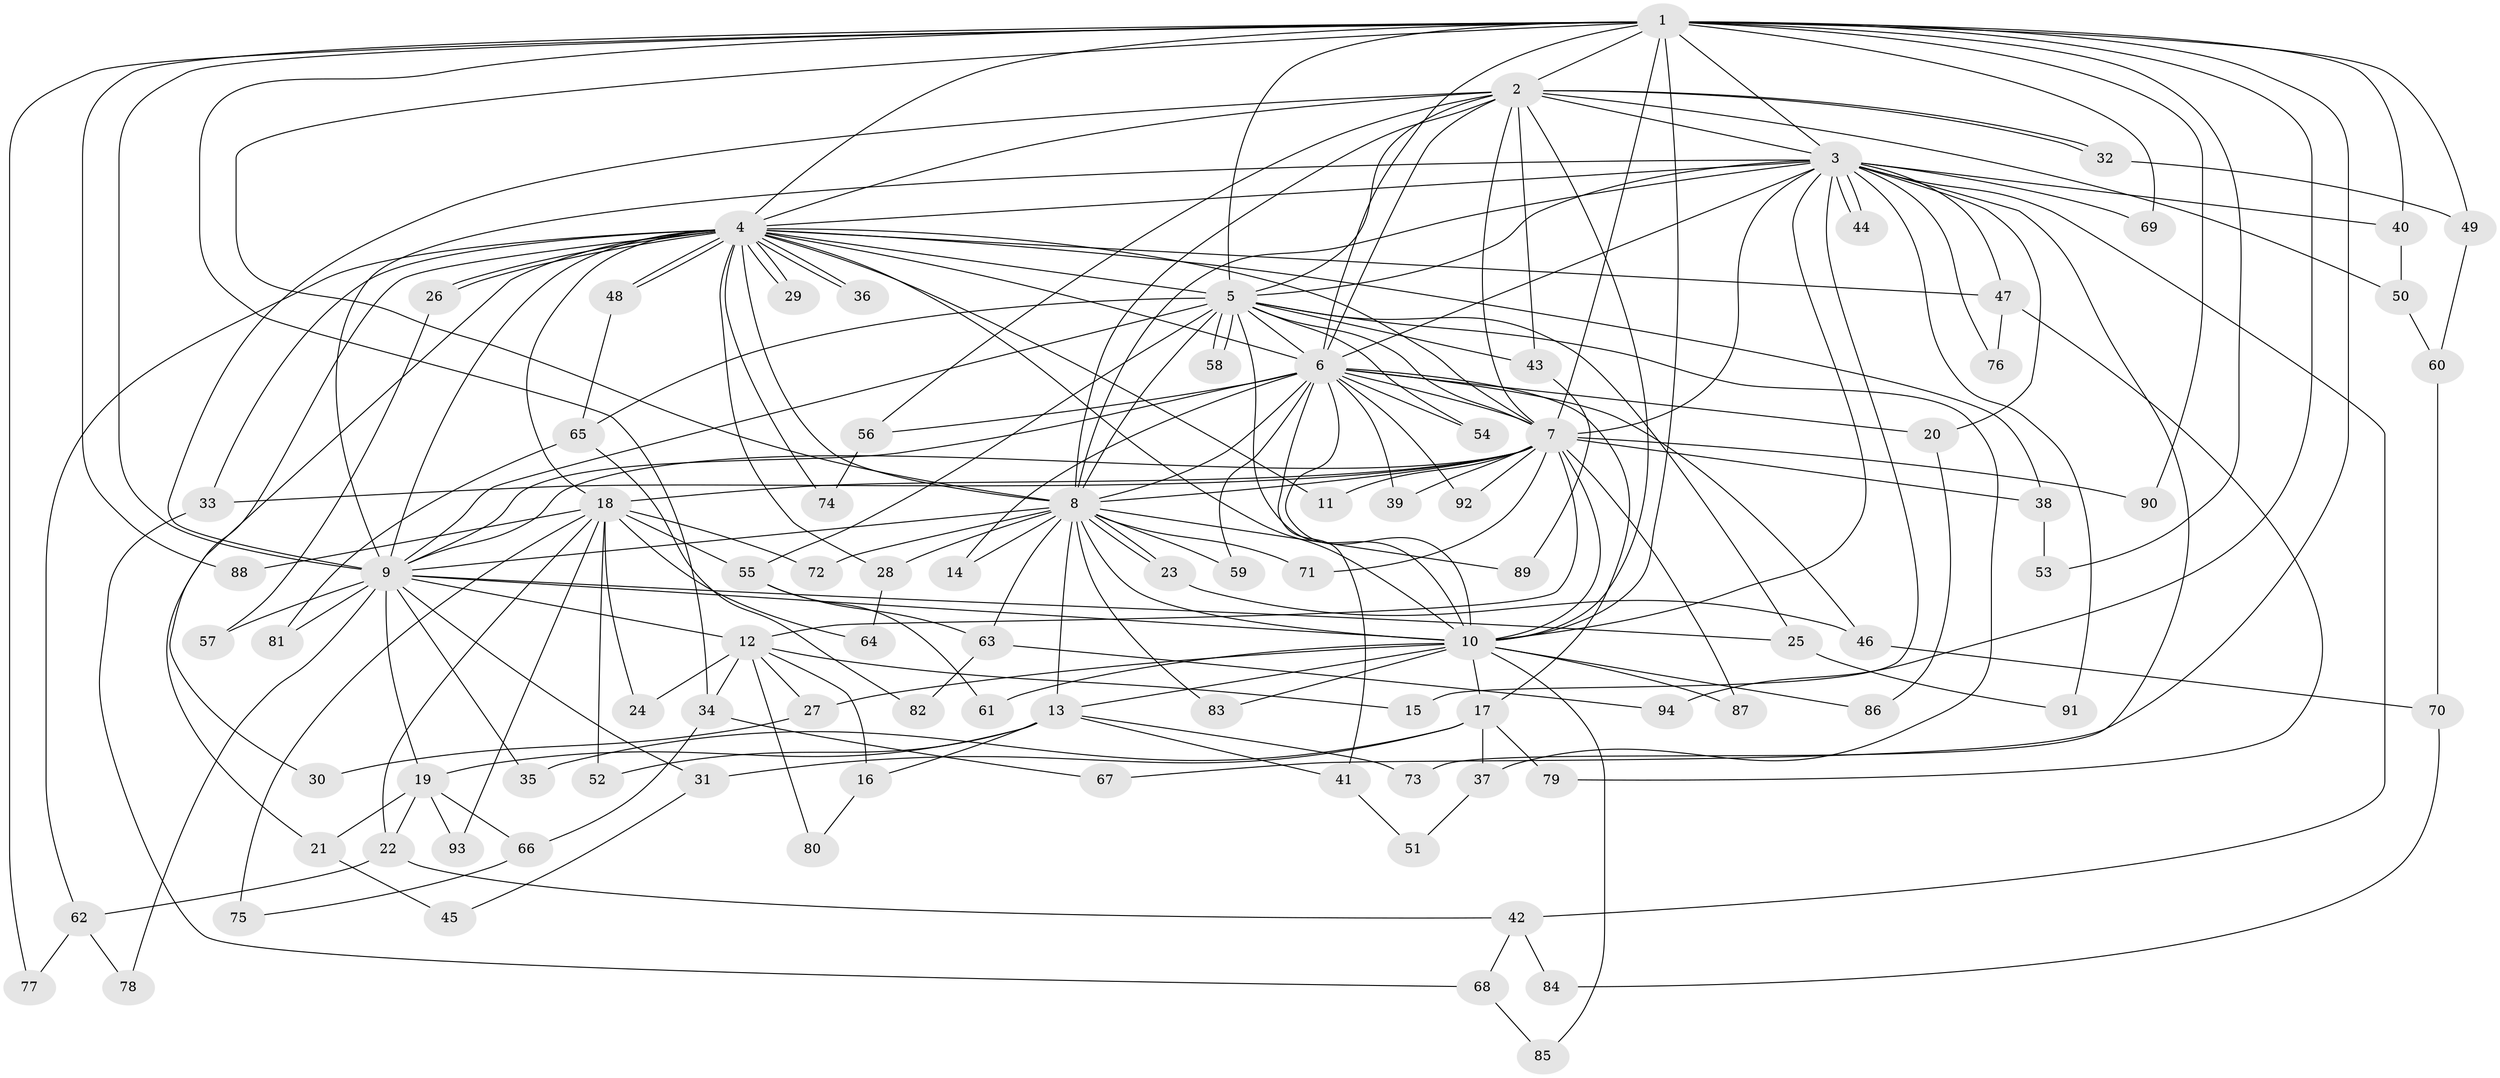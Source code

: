 // Generated by graph-tools (version 1.1) at 2025/46/03/09/25 04:46:23]
// undirected, 94 vertices, 213 edges
graph export_dot {
graph [start="1"]
  node [color=gray90,style=filled];
  1;
  2;
  3;
  4;
  5;
  6;
  7;
  8;
  9;
  10;
  11;
  12;
  13;
  14;
  15;
  16;
  17;
  18;
  19;
  20;
  21;
  22;
  23;
  24;
  25;
  26;
  27;
  28;
  29;
  30;
  31;
  32;
  33;
  34;
  35;
  36;
  37;
  38;
  39;
  40;
  41;
  42;
  43;
  44;
  45;
  46;
  47;
  48;
  49;
  50;
  51;
  52;
  53;
  54;
  55;
  56;
  57;
  58;
  59;
  60;
  61;
  62;
  63;
  64;
  65;
  66;
  67;
  68;
  69;
  70;
  71;
  72;
  73;
  74;
  75;
  76;
  77;
  78;
  79;
  80;
  81;
  82;
  83;
  84;
  85;
  86;
  87;
  88;
  89;
  90;
  91;
  92;
  93;
  94;
  1 -- 2;
  1 -- 3;
  1 -- 4;
  1 -- 5;
  1 -- 6;
  1 -- 7;
  1 -- 8;
  1 -- 9;
  1 -- 10;
  1 -- 34;
  1 -- 40;
  1 -- 49;
  1 -- 53;
  1 -- 67;
  1 -- 69;
  1 -- 77;
  1 -- 88;
  1 -- 90;
  1 -- 94;
  2 -- 3;
  2 -- 4;
  2 -- 5;
  2 -- 6;
  2 -- 7;
  2 -- 8;
  2 -- 9;
  2 -- 10;
  2 -- 32;
  2 -- 32;
  2 -- 43;
  2 -- 50;
  2 -- 56;
  3 -- 4;
  3 -- 5;
  3 -- 6;
  3 -- 7;
  3 -- 8;
  3 -- 9;
  3 -- 10;
  3 -- 15;
  3 -- 20;
  3 -- 40;
  3 -- 42;
  3 -- 44;
  3 -- 44;
  3 -- 47;
  3 -- 69;
  3 -- 73;
  3 -- 76;
  3 -- 91;
  4 -- 5;
  4 -- 6;
  4 -- 7;
  4 -- 8;
  4 -- 9;
  4 -- 10;
  4 -- 11;
  4 -- 18;
  4 -- 21;
  4 -- 26;
  4 -- 26;
  4 -- 28;
  4 -- 29;
  4 -- 29;
  4 -- 30;
  4 -- 33;
  4 -- 36;
  4 -- 36;
  4 -- 38;
  4 -- 47;
  4 -- 48;
  4 -- 48;
  4 -- 62;
  4 -- 74;
  5 -- 6;
  5 -- 7;
  5 -- 8;
  5 -- 9;
  5 -- 10;
  5 -- 25;
  5 -- 37;
  5 -- 43;
  5 -- 54;
  5 -- 55;
  5 -- 58;
  5 -- 58;
  5 -- 65;
  6 -- 7;
  6 -- 8;
  6 -- 9;
  6 -- 10;
  6 -- 14;
  6 -- 17;
  6 -- 20;
  6 -- 39;
  6 -- 41;
  6 -- 46;
  6 -- 54;
  6 -- 56;
  6 -- 59;
  6 -- 92;
  7 -- 8;
  7 -- 9;
  7 -- 10;
  7 -- 11;
  7 -- 12;
  7 -- 18;
  7 -- 33;
  7 -- 38;
  7 -- 39;
  7 -- 71;
  7 -- 87;
  7 -- 90;
  7 -- 92;
  8 -- 9;
  8 -- 10;
  8 -- 13;
  8 -- 14;
  8 -- 23;
  8 -- 23;
  8 -- 28;
  8 -- 59;
  8 -- 63;
  8 -- 71;
  8 -- 72;
  8 -- 83;
  8 -- 89;
  9 -- 10;
  9 -- 12;
  9 -- 19;
  9 -- 25;
  9 -- 31;
  9 -- 35;
  9 -- 57;
  9 -- 78;
  9 -- 81;
  10 -- 13;
  10 -- 17;
  10 -- 27;
  10 -- 61;
  10 -- 83;
  10 -- 85;
  10 -- 86;
  10 -- 87;
  12 -- 15;
  12 -- 16;
  12 -- 24;
  12 -- 27;
  12 -- 34;
  12 -- 80;
  13 -- 16;
  13 -- 19;
  13 -- 41;
  13 -- 52;
  13 -- 73;
  16 -- 80;
  17 -- 31;
  17 -- 35;
  17 -- 37;
  17 -- 79;
  18 -- 22;
  18 -- 24;
  18 -- 52;
  18 -- 55;
  18 -- 64;
  18 -- 72;
  18 -- 75;
  18 -- 88;
  18 -- 93;
  19 -- 21;
  19 -- 22;
  19 -- 66;
  19 -- 93;
  20 -- 86;
  21 -- 45;
  22 -- 42;
  22 -- 62;
  23 -- 46;
  25 -- 91;
  26 -- 57;
  27 -- 30;
  28 -- 64;
  31 -- 45;
  32 -- 49;
  33 -- 68;
  34 -- 66;
  34 -- 67;
  37 -- 51;
  38 -- 53;
  40 -- 50;
  41 -- 51;
  42 -- 68;
  42 -- 84;
  43 -- 89;
  46 -- 70;
  47 -- 76;
  47 -- 79;
  48 -- 65;
  49 -- 60;
  50 -- 60;
  55 -- 61;
  55 -- 63;
  56 -- 74;
  60 -- 70;
  62 -- 77;
  62 -- 78;
  63 -- 82;
  63 -- 94;
  65 -- 81;
  65 -- 82;
  66 -- 75;
  68 -- 85;
  70 -- 84;
}
